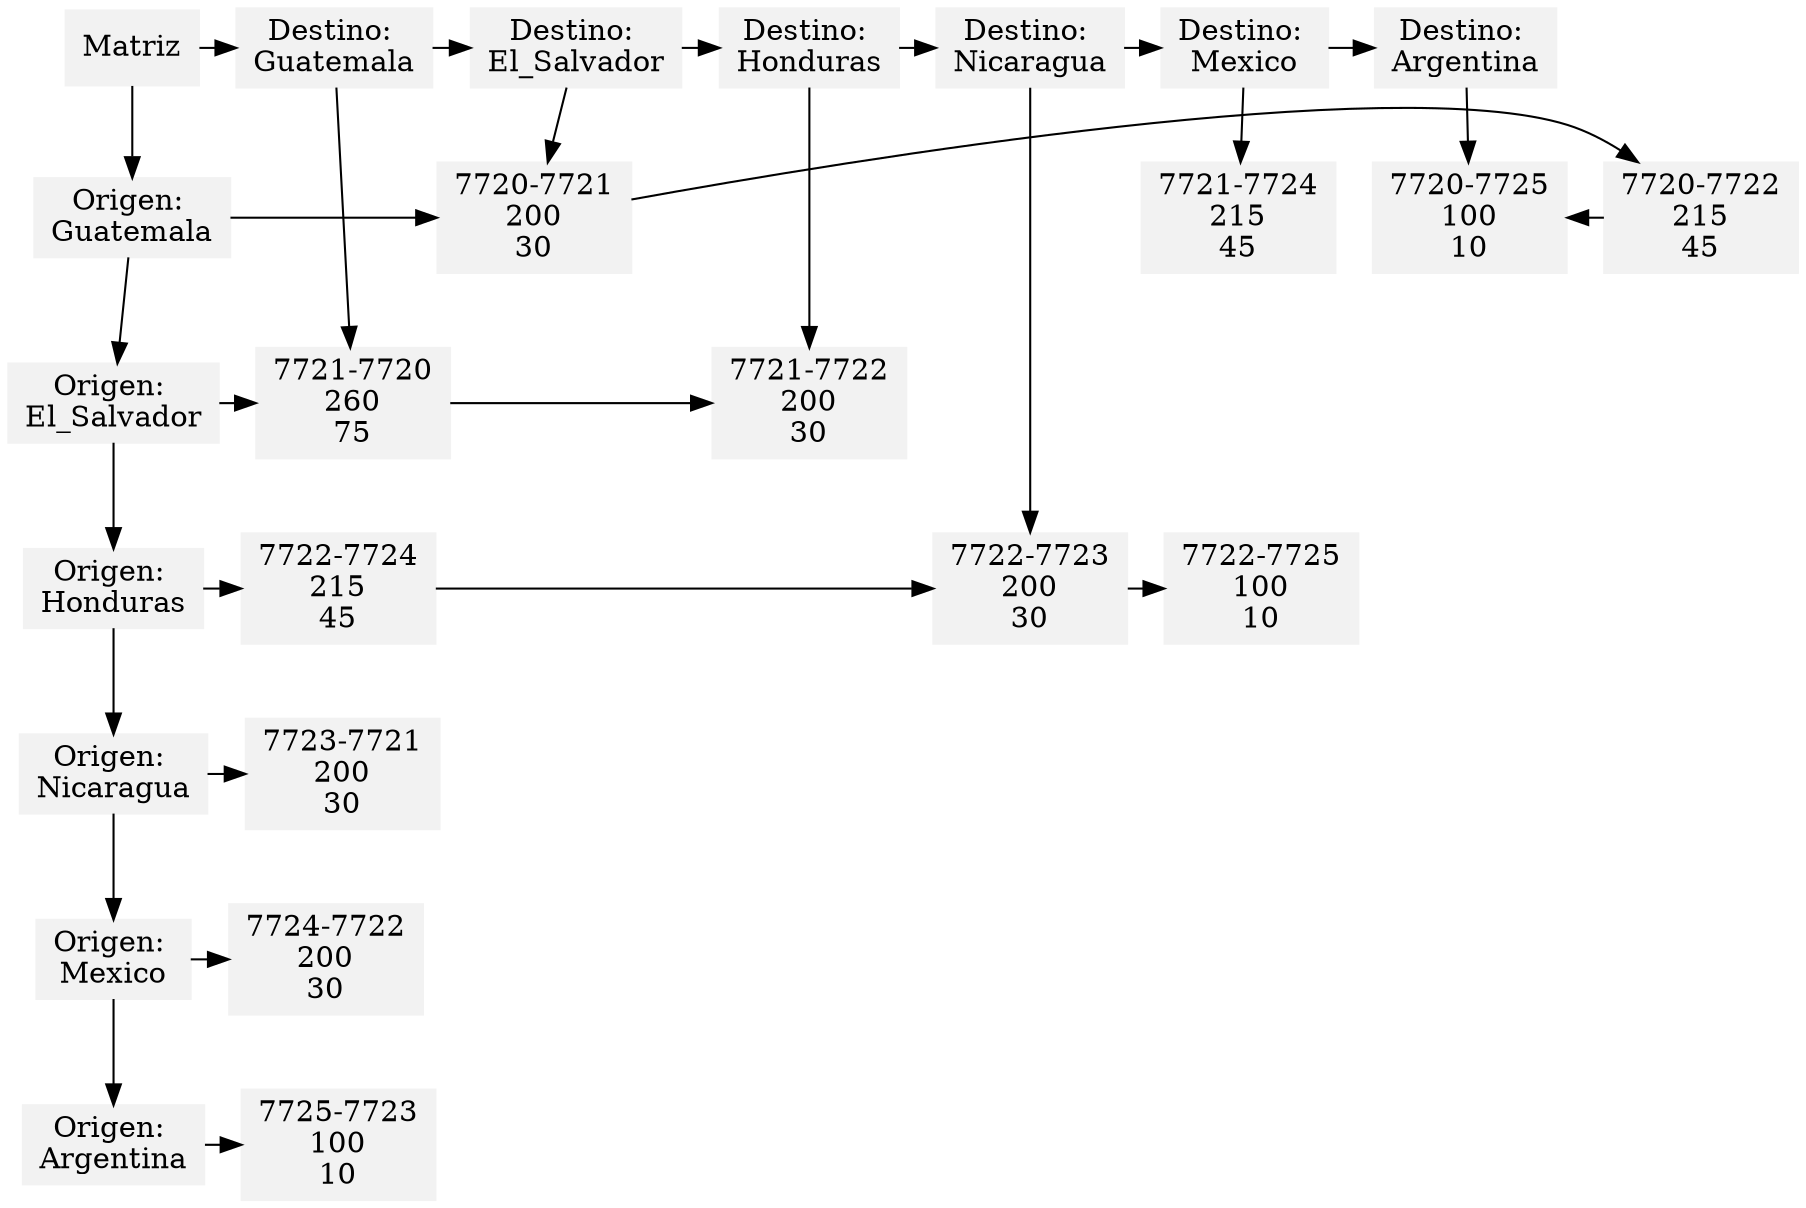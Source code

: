 digraph g{
node[shape=box, style=filled, color=Gray95];
edge[color=black];
rankdir=UD;
{rank=min;"Matriz";"Destino: 
Guatemala";"Destino: 
El_Salvador";"Destino: 
Honduras";"Destino: 
Nicaragua";"Destino: 
Mexico";"Destino: 
Argentina";};
{rank=same;"Origen: 
Guatemala";"7720-7721
200
30";"7720-7722
215
45";"7720-7725
100
10";};
{rank=same;"Origen: 
El_Salvador";"7721-7720
260
75";"7721-7722
200
30";};
{rank=same;"Origen: 
Honduras";"7722-7724
215
45";"7722-7723
200
30";"7722-7725
100
10";};
{rank=same;"Origen: 
Nicaragua";"7723-7721
200
30";};
{rank=same;"Origen: 
Mexico";"7724-7722
200
30";};
{rank=same;"Origen: 
Argentina";"7725-7723
100
10";};
"7721-7720
260
75";
"7720-7721
200
30";
"7721-7722
200
30";
"7722-7723
200
30";
"7721-7724
215
45";
"7720-7725
100
10";
"Destino: 
Guatemala" -> "7721-7720
260
75";
"Destino: 
El_Salvador" -> "7720-7721
200
30";
"Destino: 
Honduras" -> "7721-7722
200
30";
"Destino: 
Nicaragua" -> "7722-7723
200
30";
"Destino: 
Mexico" -> "7721-7724
215
45";
"Destino: 
Argentina" -> "7720-7725
100
10";
"7720-7721
200
30" -> "7720-7722
215
45"[constraint=false];
"7720-7722
215
45" -> "7720-7725
100
10"[constraint=false];
"7720-7725
100
10"[constraint=false];
"7721-7720
260
75" -> "7721-7722
200
30"[constraint=false];
"7721-7722
200
30"[constraint=false];
"7722-7724
215
45" -> "7722-7723
200
30"[constraint=false];
"7722-7723
200
30" -> "7722-7725
100
10"[constraint=false];
"7722-7725
100
10"[constraint=false];
"7723-7721
200
30"[constraint=false];
"7724-7722
200
30"[constraint=false];
"7725-7723
100
10"[constraint=false];
"Origen: 
Guatemala" -> "7720-7721
200
30";
"Origen: 
El_Salvador" -> "7721-7720
260
75";
"Origen: 
Honduras" -> "7722-7724
215
45";
"Origen: 
Nicaragua" -> "7723-7721
200
30";
"Origen: 
Mexico" -> "7724-7722
200
30";
"Origen: 
Argentina" -> "7725-7723
100
10";
Matriz -> "Destino: 
Guatemala";
"Destino: 
Guatemala" -> "Destino: 
El_Salvador";
"Destino: 
El_Salvador" -> "Destino: 
Honduras";
"Destino: 
Honduras" -> "Destino: 
Nicaragua";
"Destino: 
Nicaragua" -> "Destino: 
Mexico";
"Destino: 
Mexico" -> "Destino: 
Argentina";
"Destino: 
Argentina";
Matriz -> "Origen: 
Guatemala";
"Origen: 
Guatemala" -> "Origen: 
El_Salvador";
"Origen: 
El_Salvador" -> "Origen: 
Honduras";
"Origen: 
Honduras" -> "Origen: 
Nicaragua";
"Origen: 
Nicaragua" -> "Origen: 
Mexico";
"Origen: 
Mexico" -> "Origen: 
Argentina";
"Origen: 
Argentina";
}
